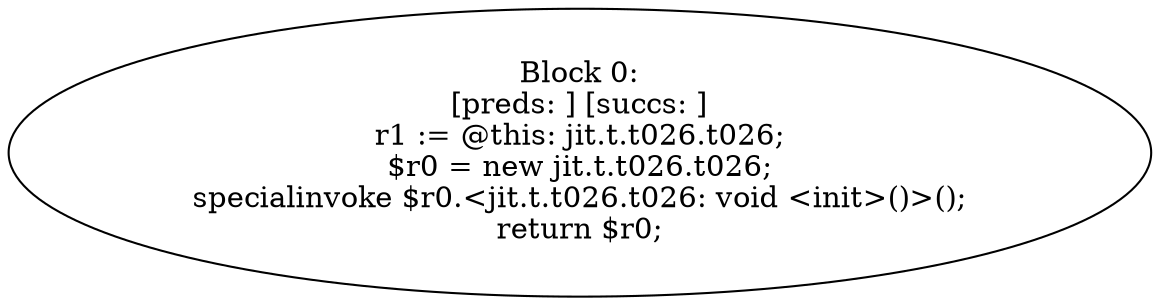 digraph "unitGraph" {
    "Block 0:
[preds: ] [succs: ]
r1 := @this: jit.t.t026.t026;
$r0 = new jit.t.t026.t026;
specialinvoke $r0.<jit.t.t026.t026: void <init>()>();
return $r0;
"
}
